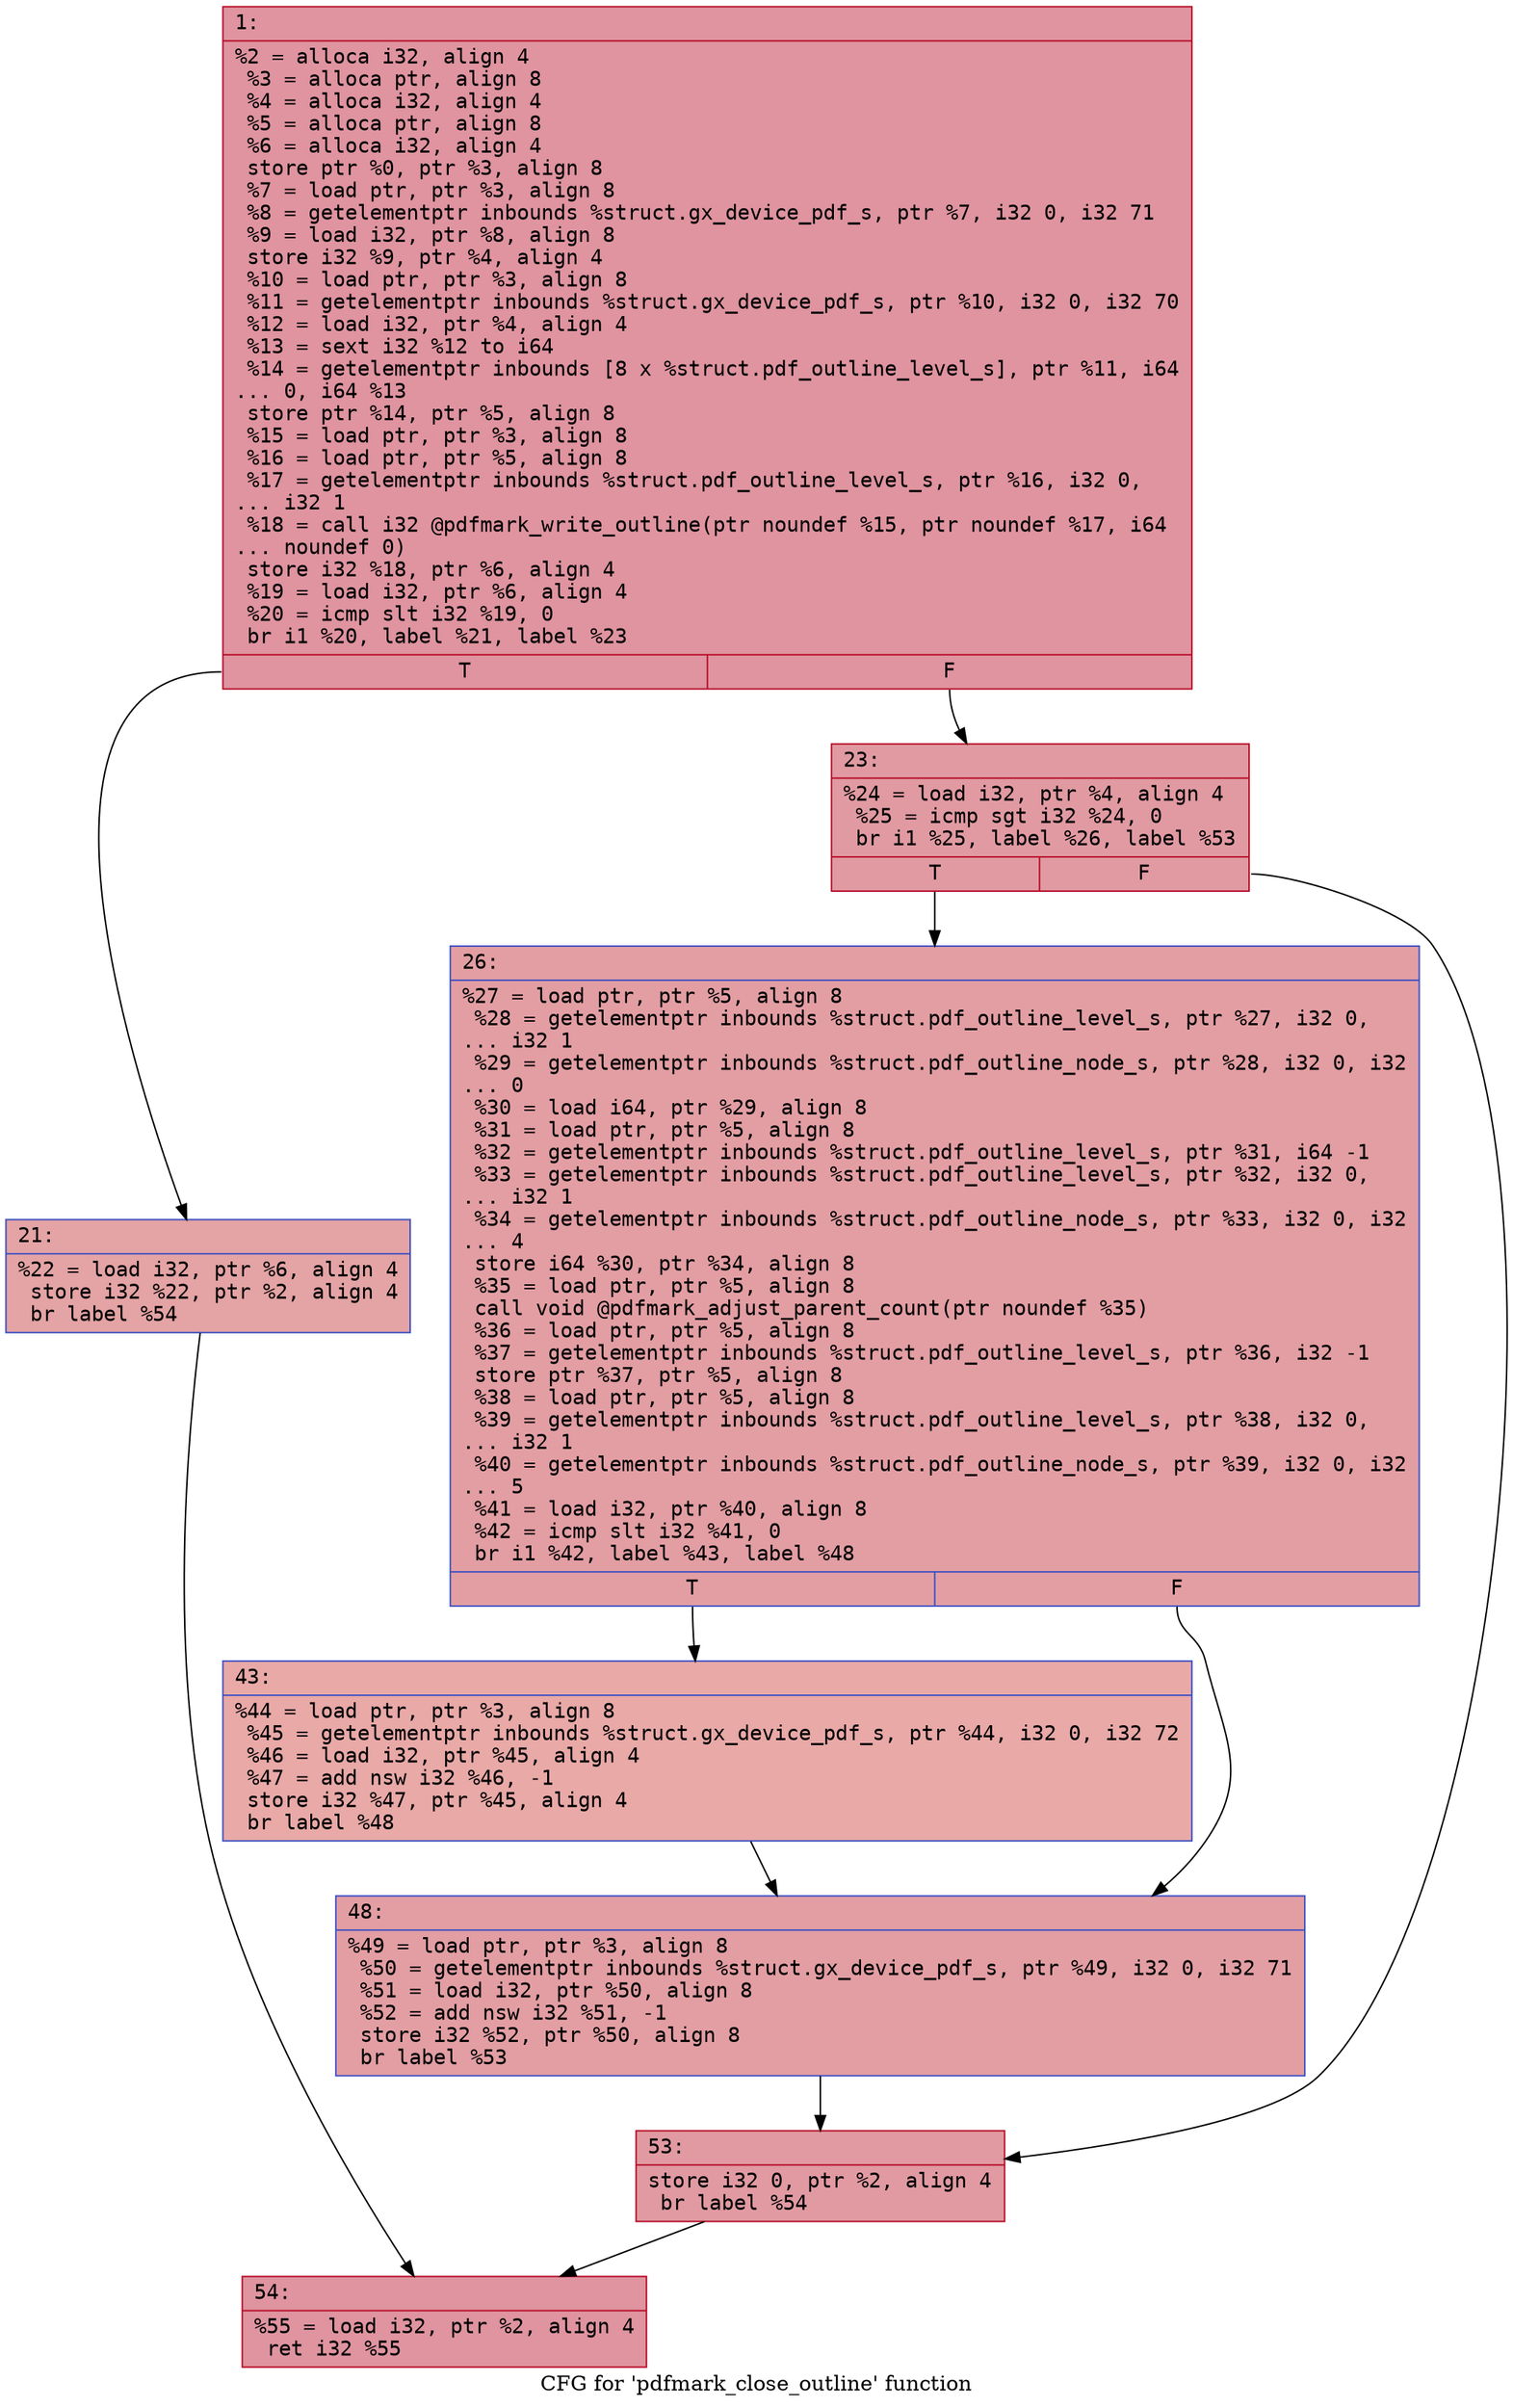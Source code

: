 digraph "CFG for 'pdfmark_close_outline' function" {
	label="CFG for 'pdfmark_close_outline' function";

	Node0x600000ff2940 [shape=record,color="#b70d28ff", style=filled, fillcolor="#b70d2870" fontname="Courier",label="{1:\l|  %2 = alloca i32, align 4\l  %3 = alloca ptr, align 8\l  %4 = alloca i32, align 4\l  %5 = alloca ptr, align 8\l  %6 = alloca i32, align 4\l  store ptr %0, ptr %3, align 8\l  %7 = load ptr, ptr %3, align 8\l  %8 = getelementptr inbounds %struct.gx_device_pdf_s, ptr %7, i32 0, i32 71\l  %9 = load i32, ptr %8, align 8\l  store i32 %9, ptr %4, align 4\l  %10 = load ptr, ptr %3, align 8\l  %11 = getelementptr inbounds %struct.gx_device_pdf_s, ptr %10, i32 0, i32 70\l  %12 = load i32, ptr %4, align 4\l  %13 = sext i32 %12 to i64\l  %14 = getelementptr inbounds [8 x %struct.pdf_outline_level_s], ptr %11, i64\l... 0, i64 %13\l  store ptr %14, ptr %5, align 8\l  %15 = load ptr, ptr %3, align 8\l  %16 = load ptr, ptr %5, align 8\l  %17 = getelementptr inbounds %struct.pdf_outline_level_s, ptr %16, i32 0,\l... i32 1\l  %18 = call i32 @pdfmark_write_outline(ptr noundef %15, ptr noundef %17, i64\l... noundef 0)\l  store i32 %18, ptr %6, align 4\l  %19 = load i32, ptr %6, align 4\l  %20 = icmp slt i32 %19, 0\l  br i1 %20, label %21, label %23\l|{<s0>T|<s1>F}}"];
	Node0x600000ff2940:s0 -> Node0x600000ff2990[tooltip="1 -> 21\nProbability 37.50%" ];
	Node0x600000ff2940:s1 -> Node0x600000ff29e0[tooltip="1 -> 23\nProbability 62.50%" ];
	Node0x600000ff2990 [shape=record,color="#3d50c3ff", style=filled, fillcolor="#c32e3170" fontname="Courier",label="{21:\l|  %22 = load i32, ptr %6, align 4\l  store i32 %22, ptr %2, align 4\l  br label %54\l}"];
	Node0x600000ff2990 -> Node0x600000ff2b70[tooltip="21 -> 54\nProbability 100.00%" ];
	Node0x600000ff29e0 [shape=record,color="#b70d28ff", style=filled, fillcolor="#bb1b2c70" fontname="Courier",label="{23:\l|  %24 = load i32, ptr %4, align 4\l  %25 = icmp sgt i32 %24, 0\l  br i1 %25, label %26, label %53\l|{<s0>T|<s1>F}}"];
	Node0x600000ff29e0:s0 -> Node0x600000ff2a30[tooltip="23 -> 26\nProbability 62.50%" ];
	Node0x600000ff29e0:s1 -> Node0x600000ff2b20[tooltip="23 -> 53\nProbability 37.50%" ];
	Node0x600000ff2a30 [shape=record,color="#3d50c3ff", style=filled, fillcolor="#be242e70" fontname="Courier",label="{26:\l|  %27 = load ptr, ptr %5, align 8\l  %28 = getelementptr inbounds %struct.pdf_outline_level_s, ptr %27, i32 0,\l... i32 1\l  %29 = getelementptr inbounds %struct.pdf_outline_node_s, ptr %28, i32 0, i32\l... 0\l  %30 = load i64, ptr %29, align 8\l  %31 = load ptr, ptr %5, align 8\l  %32 = getelementptr inbounds %struct.pdf_outline_level_s, ptr %31, i64 -1\l  %33 = getelementptr inbounds %struct.pdf_outline_level_s, ptr %32, i32 0,\l... i32 1\l  %34 = getelementptr inbounds %struct.pdf_outline_node_s, ptr %33, i32 0, i32\l... 4\l  store i64 %30, ptr %34, align 8\l  %35 = load ptr, ptr %5, align 8\l  call void @pdfmark_adjust_parent_count(ptr noundef %35)\l  %36 = load ptr, ptr %5, align 8\l  %37 = getelementptr inbounds %struct.pdf_outline_level_s, ptr %36, i32 -1\l  store ptr %37, ptr %5, align 8\l  %38 = load ptr, ptr %5, align 8\l  %39 = getelementptr inbounds %struct.pdf_outline_level_s, ptr %38, i32 0,\l... i32 1\l  %40 = getelementptr inbounds %struct.pdf_outline_node_s, ptr %39, i32 0, i32\l... 5\l  %41 = load i32, ptr %40, align 8\l  %42 = icmp slt i32 %41, 0\l  br i1 %42, label %43, label %48\l|{<s0>T|<s1>F}}"];
	Node0x600000ff2a30:s0 -> Node0x600000ff2a80[tooltip="26 -> 43\nProbability 37.50%" ];
	Node0x600000ff2a30:s1 -> Node0x600000ff2ad0[tooltip="26 -> 48\nProbability 62.50%" ];
	Node0x600000ff2a80 [shape=record,color="#3d50c3ff", style=filled, fillcolor="#ca3b3770" fontname="Courier",label="{43:\l|  %44 = load ptr, ptr %3, align 8\l  %45 = getelementptr inbounds %struct.gx_device_pdf_s, ptr %44, i32 0, i32 72\l  %46 = load i32, ptr %45, align 4\l  %47 = add nsw i32 %46, -1\l  store i32 %47, ptr %45, align 4\l  br label %48\l}"];
	Node0x600000ff2a80 -> Node0x600000ff2ad0[tooltip="43 -> 48\nProbability 100.00%" ];
	Node0x600000ff2ad0 [shape=record,color="#3d50c3ff", style=filled, fillcolor="#be242e70" fontname="Courier",label="{48:\l|  %49 = load ptr, ptr %3, align 8\l  %50 = getelementptr inbounds %struct.gx_device_pdf_s, ptr %49, i32 0, i32 71\l  %51 = load i32, ptr %50, align 8\l  %52 = add nsw i32 %51, -1\l  store i32 %52, ptr %50, align 8\l  br label %53\l}"];
	Node0x600000ff2ad0 -> Node0x600000ff2b20[tooltip="48 -> 53\nProbability 100.00%" ];
	Node0x600000ff2b20 [shape=record,color="#b70d28ff", style=filled, fillcolor="#bb1b2c70" fontname="Courier",label="{53:\l|  store i32 0, ptr %2, align 4\l  br label %54\l}"];
	Node0x600000ff2b20 -> Node0x600000ff2b70[tooltip="53 -> 54\nProbability 100.00%" ];
	Node0x600000ff2b70 [shape=record,color="#b70d28ff", style=filled, fillcolor="#b70d2870" fontname="Courier",label="{54:\l|  %55 = load i32, ptr %2, align 4\l  ret i32 %55\l}"];
}
